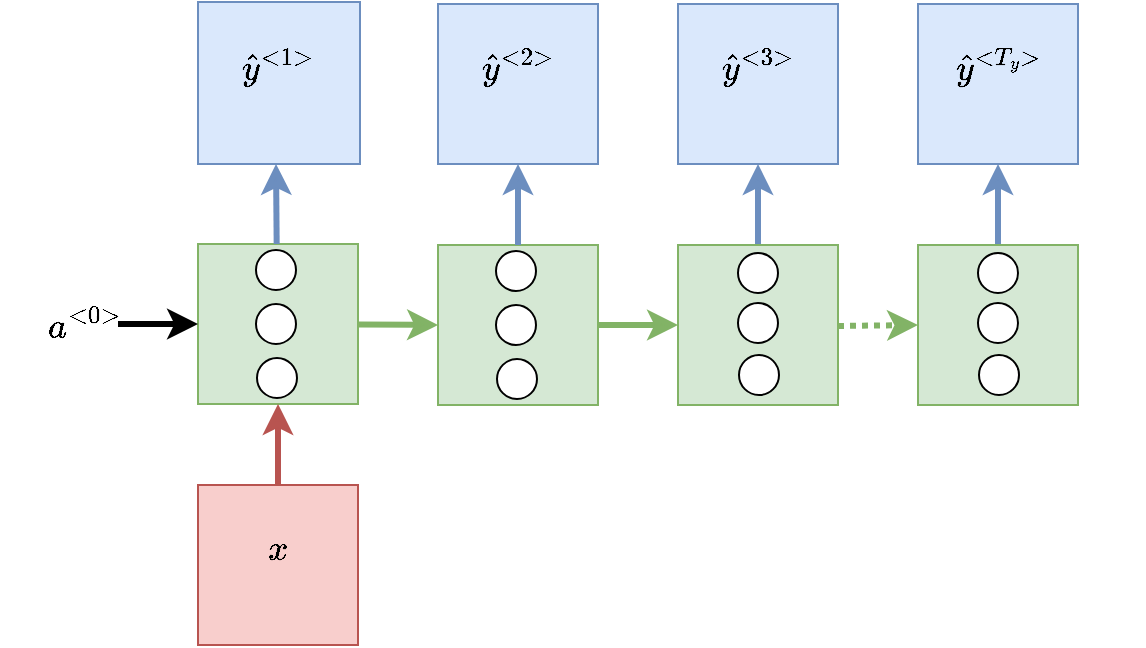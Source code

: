 <mxfile version="10.6.7" type="device"><diagram id="uEJap0_rysUkslLJKinu" name="Page-1"><mxGraphModel dx="904" dy="407" grid="1" gridSize="10" guides="1" tooltips="1" connect="1" arrows="1" fold="1" page="1" pageScale="1" pageWidth="850" pageHeight="1100" math="1" shadow="0"><root><mxCell id="0"/><mxCell id="1" parent="0"/><mxCell id="kyBPE9TM0au6z0CTMoTb-65" value="" style="whiteSpace=wrap;html=1;aspect=fixed;fillColor=#d5e8d4;strokeColor=#82b366;" vertex="1" parent="1"><mxGeometry x="360" y="280.5" width="80" height="80" as="geometry"/></mxCell><mxCell id="kyBPE9TM0au6z0CTMoTb-45" value="" style="whiteSpace=wrap;html=1;aspect=fixed;fillColor=#d5e8d4;strokeColor=#82b366;" vertex="1" parent="1"><mxGeometry x="240" y="280.5" width="80" height="80" as="geometry"/></mxCell><mxCell id="kyBPE9TM0au6z0CTMoTb-28" value="&lt;span style=&quot;font-size: 15px;&quot;&gt;$$\hat{y}^{&amp;lt;1&amp;gt;}$$&lt;/span&gt;&lt;br style=&quot;font-size: 15px;&quot;&gt;" style="whiteSpace=wrap;aspect=fixed;fillColor=#dae8fc;strokeColor=#6c8ebf;html=1;fontSize=15;" vertex="1" parent="1"><mxGeometry x="120" y="159" width="81" height="81" as="geometry"/></mxCell><mxCell id="kyBPE9TM0au6z0CTMoTb-31" value="" style="whiteSpace=wrap;html=1;aspect=fixed;fillColor=#d5e8d4;strokeColor=#82b366;" vertex="1" parent="1"><mxGeometry x="120" y="280" width="80" height="80" as="geometry"/></mxCell><mxCell id="kyBPE9TM0au6z0CTMoTb-32" value="$$x$$&lt;br style=&quot;font-size: 15px&quot;&gt;" style="whiteSpace=wrap;html=1;aspect=fixed;fillColor=#f8cecc;strokeColor=#b85450;fontSize=15;" vertex="1" parent="1"><mxGeometry x="120" y="400.5" width="80" height="80" as="geometry"/></mxCell><mxCell id="kyBPE9TM0au6z0CTMoTb-33" value="" style="endArrow=classic;html=1;entryX=0.5;entryY=1;entryDx=0;entryDy=0;exitX=0.5;exitY=0;exitDx=0;exitDy=0;fillColor=#f8cecc;strokeColor=#b85450;strokeWidth=3;" edge="1" parent="1" source="kyBPE9TM0au6z0CTMoTb-32" target="kyBPE9TM0au6z0CTMoTb-31"><mxGeometry width="50" height="50" relative="1" as="geometry"><mxPoint x="190" y="410" as="sourcePoint"/><mxPoint x="210" y="390" as="targetPoint"/></mxGeometry></mxCell><mxCell id="kyBPE9TM0au6z0CTMoTb-35" value="" style="endArrow=classic;html=1;exitX=0.5;exitY=0;exitDx=0;exitDy=0;fillColor=#dae8fc;strokeColor=#6c8ebf;strokeWidth=3;" edge="1" parent="1"><mxGeometry width="50" height="50" relative="1" as="geometry"><mxPoint x="159.333" y="280" as="sourcePoint"/><mxPoint x="159" y="240" as="targetPoint"/></mxGeometry></mxCell><mxCell id="kyBPE9TM0au6z0CTMoTb-36" value="" style="ellipse;whiteSpace=wrap;html=1;aspect=fixed;fontSize=15;" vertex="1" parent="1"><mxGeometry x="149" y="283" width="20" height="20" as="geometry"/></mxCell><mxCell id="kyBPE9TM0au6z0CTMoTb-40" value="&lt;span&gt;$$a^{&amp;lt;0&amp;gt;}$$&lt;/span&gt;" style="text;html=1;strokeColor=none;fillColor=none;align=center;verticalAlign=middle;whiteSpace=wrap;rounded=0;fontSize=15;" vertex="1" parent="1"><mxGeometry x="44" y="310" width="40" height="20" as="geometry"/></mxCell><mxCell id="kyBPE9TM0au6z0CTMoTb-41" value="" style="endArrow=classic;html=1;fillColor=#f8cecc;strokeColor=#000000;strokeWidth=3;" edge="1" parent="1"><mxGeometry width="50" height="50" relative="1" as="geometry"><mxPoint x="80" y="320" as="sourcePoint"/><mxPoint x="120" y="320" as="targetPoint"/></mxGeometry></mxCell><mxCell id="kyBPE9TM0au6z0CTMoTb-42" value="" style="ellipse;whiteSpace=wrap;html=1;aspect=fixed;fontSize=15;" vertex="1" parent="1"><mxGeometry x="149" y="310" width="20" height="20" as="geometry"/></mxCell><mxCell id="kyBPE9TM0au6z0CTMoTb-43" value="" style="ellipse;whiteSpace=wrap;html=1;aspect=fixed;fontSize=15;" vertex="1" parent="1"><mxGeometry x="149.5" y="337" width="20" height="20" as="geometry"/></mxCell><mxCell id="kyBPE9TM0au6z0CTMoTb-44" value="&lt;span style=&quot;font-size: 15px&quot;&gt;$$\hat{y}^{&amp;lt;2&amp;gt;}$$&lt;/span&gt;&lt;br style=&quot;font-size: 15px&quot;&gt;" style="whiteSpace=wrap;aspect=fixed;fillColor=#dae8fc;strokeColor=#6c8ebf;html=1;fontSize=15;" vertex="1" parent="1"><mxGeometry x="240" y="160" width="80" height="80" as="geometry"/></mxCell><mxCell id="kyBPE9TM0au6z0CTMoTb-48" value="" style="endArrow=classic;html=1;entryX=0.5;entryY=1;entryDx=0;entryDy=0;fillColor=#dae8fc;strokeColor=#6c8ebf;strokeWidth=3;exitX=0.5;exitY=0;exitDx=0;exitDy=0;" edge="1" parent="1" source="kyBPE9TM0au6z0CTMoTb-45" target="kyBPE9TM0au6z0CTMoTb-44"><mxGeometry width="50" height="50" relative="1" as="geometry"><mxPoint x="290" y="270" as="sourcePoint"/><mxPoint x="279.333" y="199.667" as="targetPoint"/></mxGeometry></mxCell><mxCell id="kyBPE9TM0au6z0CTMoTb-49" value="" style="ellipse;whiteSpace=wrap;html=1;aspect=fixed;fontSize=15;" vertex="1" parent="1"><mxGeometry x="269" y="283.5" width="20" height="20" as="geometry"/></mxCell><mxCell id="kyBPE9TM0au6z0CTMoTb-50" value="" style="ellipse;whiteSpace=wrap;html=1;aspect=fixed;fontSize=15;" vertex="1" parent="1"><mxGeometry x="269" y="310.5" width="20" height="20" as="geometry"/></mxCell><mxCell id="kyBPE9TM0au6z0CTMoTb-51" value="" style="ellipse;whiteSpace=wrap;html=1;aspect=fixed;fontSize=15;" vertex="1" parent="1"><mxGeometry x="269.5" y="337.5" width="20" height="20" as="geometry"/></mxCell><mxCell id="kyBPE9TM0au6z0CTMoTb-52" value="" style="endArrow=classic;html=1;fillColor=#d5e8d4;strokeColor=#82b366;strokeWidth=3;entryX=0;entryY=0.5;entryDx=0;entryDy=0;" edge="1" parent="1" source="kyBPE9TM0au6z0CTMoTb-31" target="kyBPE9TM0au6z0CTMoTb-45"><mxGeometry width="50" height="50" relative="1" as="geometry"><mxPoint x="80" y="330" as="sourcePoint"/><mxPoint x="130" y="330" as="targetPoint"/></mxGeometry></mxCell><mxCell id="kyBPE9TM0au6z0CTMoTb-53" value="" style="endArrow=classic;html=1;fillColor=#d5e8d4;strokeColor=#82b366;strokeWidth=3;exitX=1;exitY=0.5;exitDx=0;exitDy=0;entryX=0;entryY=0.5;entryDx=0;entryDy=0;" edge="1" parent="1" source="kyBPE9TM0au6z0CTMoTb-45" target="kyBPE9TM0au6z0CTMoTb-65"><mxGeometry width="50" height="50" relative="1" as="geometry"><mxPoint x="319.929" y="319.929" as="sourcePoint"/><mxPoint x="399.929" y="319.929" as="targetPoint"/></mxGeometry></mxCell><mxCell id="kyBPE9TM0au6z0CTMoTb-64" value="&lt;span style=&quot;font-size: 15px&quot;&gt;$$\hat{y}^{&amp;lt;3&amp;gt;}$$&lt;/span&gt;&lt;br style=&quot;font-size: 15px&quot;&gt;" style="whiteSpace=wrap;aspect=fixed;fillColor=#dae8fc;strokeColor=#6c8ebf;html=1;fontSize=15;fontStyle=0" vertex="1" parent="1"><mxGeometry x="360" y="160" width="80" height="80" as="geometry"/></mxCell><mxCell id="kyBPE9TM0au6z0CTMoTb-68" value="" style="endArrow=classic;html=1;entryX=0.5;entryY=1;entryDx=0;entryDy=0;fillColor=#dae8fc;strokeColor=#6c8ebf;strokeWidth=3;" edge="1" parent="1" target="kyBPE9TM0au6z0CTMoTb-64"><mxGeometry width="50" height="50" relative="1" as="geometry"><mxPoint x="400" y="280" as="sourcePoint"/><mxPoint x="399.333" y="199.667" as="targetPoint"/></mxGeometry></mxCell><mxCell id="kyBPE9TM0au6z0CTMoTb-69" value="" style="ellipse;whiteSpace=wrap;html=1;aspect=fixed;fontSize=15;" vertex="1" parent="1"><mxGeometry x="390" y="284.5" width="20" height="20" as="geometry"/></mxCell><mxCell id="kyBPE9TM0au6z0CTMoTb-70" value="" style="ellipse;whiteSpace=wrap;html=1;aspect=fixed;fontSize=15;" vertex="1" parent="1"><mxGeometry x="390" y="309.5" width="20" height="20" as="geometry"/></mxCell><mxCell id="kyBPE9TM0au6z0CTMoTb-71" value="" style="ellipse;whiteSpace=wrap;html=1;aspect=fixed;fontSize=15;" vertex="1" parent="1"><mxGeometry x="390.5" y="335.5" width="20" height="20" as="geometry"/></mxCell><mxCell id="kyBPE9TM0au6z0CTMoTb-79" value="" style="whiteSpace=wrap;html=1;aspect=fixed;fillColor=#d5e8d4;strokeColor=#82b366;" vertex="1" parent="1"><mxGeometry x="480" y="280.5" width="80" height="80" as="geometry"/></mxCell><mxCell id="kyBPE9TM0au6z0CTMoTb-80" value="" style="endArrow=classic;html=1;fillColor=#d5e8d4;strokeColor=#82b366;strokeWidth=3;exitX=1;exitY=0.5;exitDx=0;exitDy=0;entryX=0;entryY=0.5;entryDx=0;entryDy=0;dashed=1;dashPattern=1 1;" edge="1" parent="1" target="kyBPE9TM0au6z0CTMoTb-79"><mxGeometry width="50" height="50" relative="1" as="geometry"><mxPoint x="440" y="321" as="sourcePoint"/><mxPoint x="519.929" y="319.929" as="targetPoint"/></mxGeometry></mxCell><mxCell id="kyBPE9TM0au6z0CTMoTb-81" value="&lt;span style=&quot;font-size: 15px&quot;&gt;$$\hat{y}^{&amp;lt;T_{y}&amp;gt;}$$&lt;/span&gt;&lt;br style=&quot;font-size: 15px&quot;&gt;" style="whiteSpace=wrap;aspect=fixed;fillColor=#dae8fc;strokeColor=#6c8ebf;html=1;fontSize=15;fontStyle=0" vertex="1" parent="1"><mxGeometry x="480" y="160" width="80" height="80" as="geometry"/></mxCell><mxCell id="kyBPE9TM0au6z0CTMoTb-82" value="" style="endArrow=classic;html=1;entryX=0.5;entryY=1;entryDx=0;entryDy=0;fillColor=#dae8fc;strokeColor=#6c8ebf;strokeWidth=3;" edge="1" parent="1" target="kyBPE9TM0au6z0CTMoTb-81"><mxGeometry width="50" height="50" relative="1" as="geometry"><mxPoint x="520" y="280" as="sourcePoint"/><mxPoint x="519.333" y="199.667" as="targetPoint"/></mxGeometry></mxCell><mxCell id="kyBPE9TM0au6z0CTMoTb-83" value="" style="ellipse;whiteSpace=wrap;html=1;aspect=fixed;fontSize=15;" vertex="1" parent="1"><mxGeometry x="510" y="284.5" width="20" height="20" as="geometry"/></mxCell><mxCell id="kyBPE9TM0au6z0CTMoTb-84" value="" style="ellipse;whiteSpace=wrap;html=1;aspect=fixed;fontSize=15;" vertex="1" parent="1"><mxGeometry x="510" y="309.5" width="20" height="20" as="geometry"/></mxCell><mxCell id="kyBPE9TM0au6z0CTMoTb-85" value="" style="ellipse;whiteSpace=wrap;html=1;aspect=fixed;fontSize=15;" vertex="1" parent="1"><mxGeometry x="510.5" y="335.5" width="20" height="20" as="geometry"/></mxCell></root></mxGraphModel></diagram></mxfile>